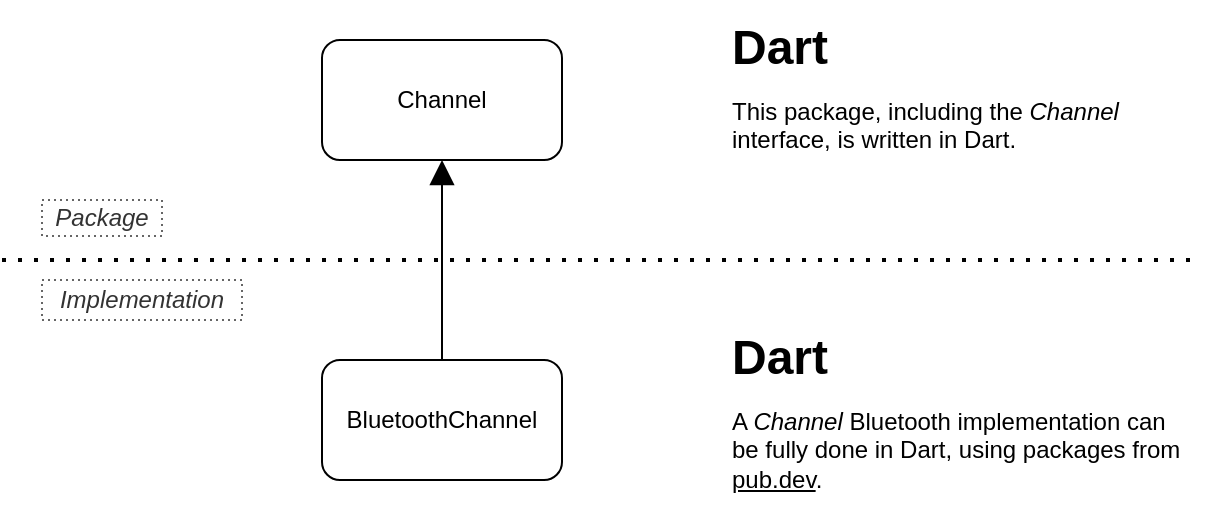 <mxfile version="20.2.7" type="device"><diagram id="W_MZSfsGpbKtFV4yEaOX" name="Page-1"><mxGraphModel dx="1422" dy="710" grid="1" gridSize="10" guides="1" tooltips="1" connect="1" arrows="1" fold="1" page="1" pageScale="1" pageWidth="827" pageHeight="1169" math="0" shadow="0"><root><mxCell id="0"/><mxCell id="1" parent="0"/><mxCell id="5pGpoOfCzOlrJxxl8pXW-2" value="Channel" style="rounded=1;whiteSpace=wrap;html=1;" parent="1" vertex="1"><mxGeometry x="280" y="200" width="120" height="60" as="geometry"/></mxCell><mxCell id="5pGpoOfCzOlrJxxl8pXW-4" style="edgeStyle=orthogonalEdgeStyle;rounded=0;orthogonalLoop=1;jettySize=auto;html=1;entryX=0.5;entryY=1;entryDx=0;entryDy=0;endArrow=block;endFill=1;endSize=10;" parent="1" source="5pGpoOfCzOlrJxxl8pXW-3" target="5pGpoOfCzOlrJxxl8pXW-2" edge="1"><mxGeometry relative="1" as="geometry"/></mxCell><mxCell id="5pGpoOfCzOlrJxxl8pXW-3" value="BluetoothChannel" style="rounded=1;whiteSpace=wrap;html=1;" parent="1" vertex="1"><mxGeometry x="280" y="360" width="120" height="60" as="geometry"/></mxCell><mxCell id="5pGpoOfCzOlrJxxl8pXW-6" value="" style="endArrow=none;dashed=1;html=1;dashPattern=1 3;strokeWidth=2;rounded=0;endSize=10;" parent="1" edge="1"><mxGeometry width="50" height="50" relative="1" as="geometry"><mxPoint x="120" y="310" as="sourcePoint"/><mxPoint x="720" y="310" as="targetPoint"/></mxGeometry></mxCell><mxCell id="5pGpoOfCzOlrJxxl8pXW-7" value="&lt;p style=&quot;line-height: 0;&quot;&gt;&lt;/p&gt;&lt;h1 style=&quot;line-height: 0.7;&quot;&gt;Dart&lt;/h1&gt;&lt;p style=&quot;line-height: 1.2;&quot;&gt;This package, including the &lt;i&gt;Channel&lt;/i&gt; interface, is written in Dart.&lt;/p&gt;&lt;p&gt;&lt;/p&gt;" style="text;html=1;strokeColor=none;fillColor=none;spacing=5;spacingTop=-20;whiteSpace=wrap;overflow=hidden;rounded=0;" parent="1" vertex="1"><mxGeometry x="480" y="190" width="240" height="80" as="geometry"/></mxCell><mxCell id="5pGpoOfCzOlrJxxl8pXW-8" value="&lt;p style=&quot;line-height: 0.8;&quot;&gt;&lt;/p&gt;&lt;h1 style=&quot;line-height: 0.7;&quot;&gt;Dart&lt;/h1&gt;&lt;p&gt;A &lt;i&gt;Channel&lt;/i&gt; Bluetooth implementation can be fully done in Dart, using packages from &lt;u&gt;pub.dev&lt;/u&gt;.&lt;/p&gt;&lt;p&gt;&lt;/p&gt;" style="text;html=1;strokeColor=none;fillColor=none;spacing=5;spacingTop=-20;whiteSpace=wrap;overflow=hidden;rounded=0;" parent="1" vertex="1"><mxGeometry x="480" y="345" width="240" height="90" as="geometry"/></mxCell><mxCell id="6n33DvazPWv1mv40nLMo-1" value="&lt;i&gt;Package&lt;/i&gt;" style="text;html=1;align=center;verticalAlign=middle;whiteSpace=wrap;rounded=0;fillColor=#FFFFFF;fontColor=#333333;strokeColor=#666666;dashed=1;dashPattern=1 2;" vertex="1" parent="1"><mxGeometry x="140" y="280" width="60" height="18" as="geometry"/></mxCell><mxCell id="6n33DvazPWv1mv40nLMo-2" value="&lt;i&gt;Implementation&lt;/i&gt;" style="text;html=1;strokeColor=#666666;fillColor=#FFFFFF;align=center;verticalAlign=middle;whiteSpace=wrap;rounded=0;fontColor=#333333;dashed=1;dashPattern=1 2;" vertex="1" parent="1"><mxGeometry x="140" y="320" width="100" height="20" as="geometry"/></mxCell></root></mxGraphModel></diagram></mxfile>